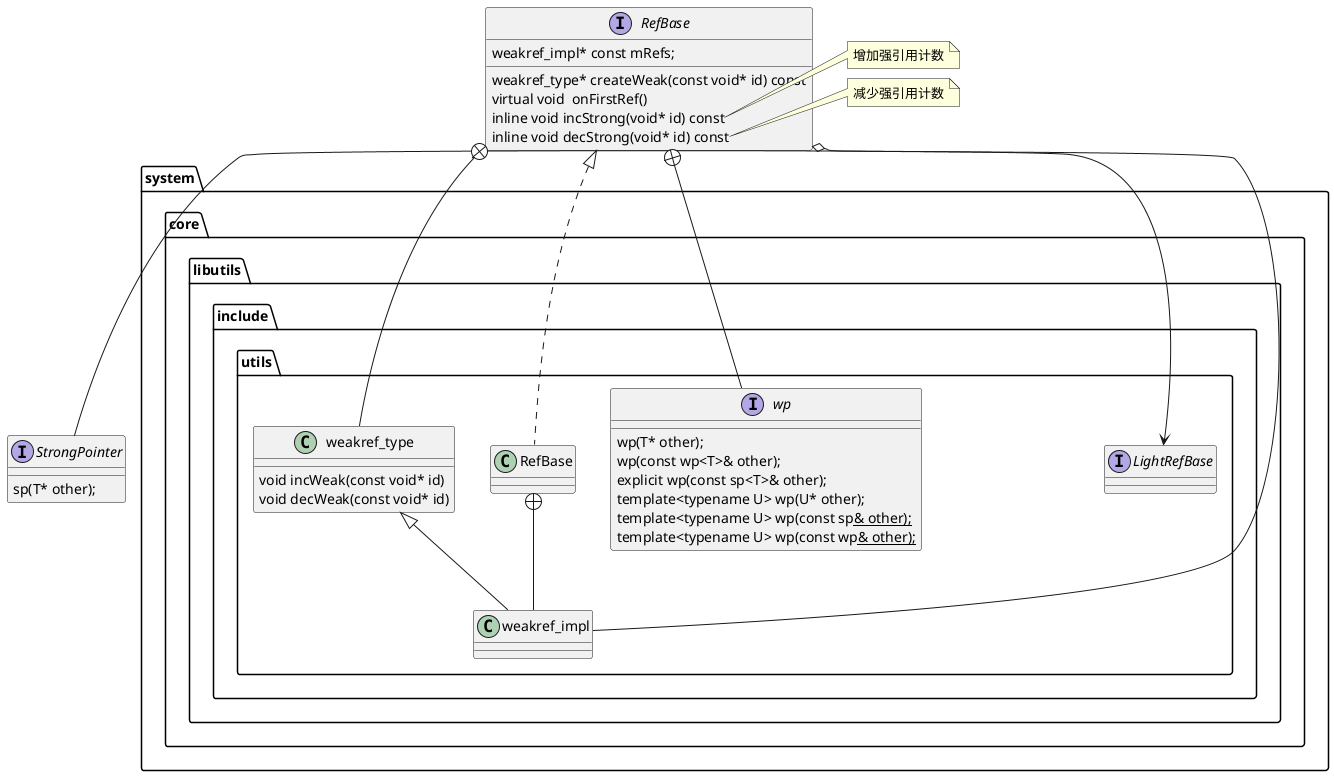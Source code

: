 @startuml

namespace system.core.libutils.include.utils{
    interface .StrongPointer{
        sp(T* other);
    }

    interface LightRefBase

    .StrongPointer -> LightRefBase

    interface .RefBase{
        weakref_impl* const mRefs;

        weakref_type* createWeak(const void* id) const
        virtual void  onFirstRef()
        inline void incStrong(void* id) const
        inline void decStrong(void* id) const
    }

    class RefBase

    interface wp{
        wp(T* other);
        wp(const wp<T>& other);
        explicit wp(const sp<T>& other);
        template<typename U> wp(U* other);
        template<typename U> wp(const sp<U>& other);
        template<typename U> wp(const wp<U>& other);
    }

    class weakref_type{
        void incWeak(const void* id)
        void decWeak(const void* id)
    }

    class weakref_impl

    .RefBase +-- weakref_type
    .RefBase +-- wp

    weakref_type <|-- weakref_impl
    RefBase +-- weakref_impl
    .RefBase o-- weakref_impl
    .RefBase <|.. RefBase

    note right of wp::incStrong
    增加强引用计数
    end note
    note right of wp::decStrong
    减少强引用计数
    end note

    note right of .RefBase::incStrong
    增加强引用计数
    end note
    note right of .RefBase::decStrong
    减少强引用计数
    end note
}

@enduml